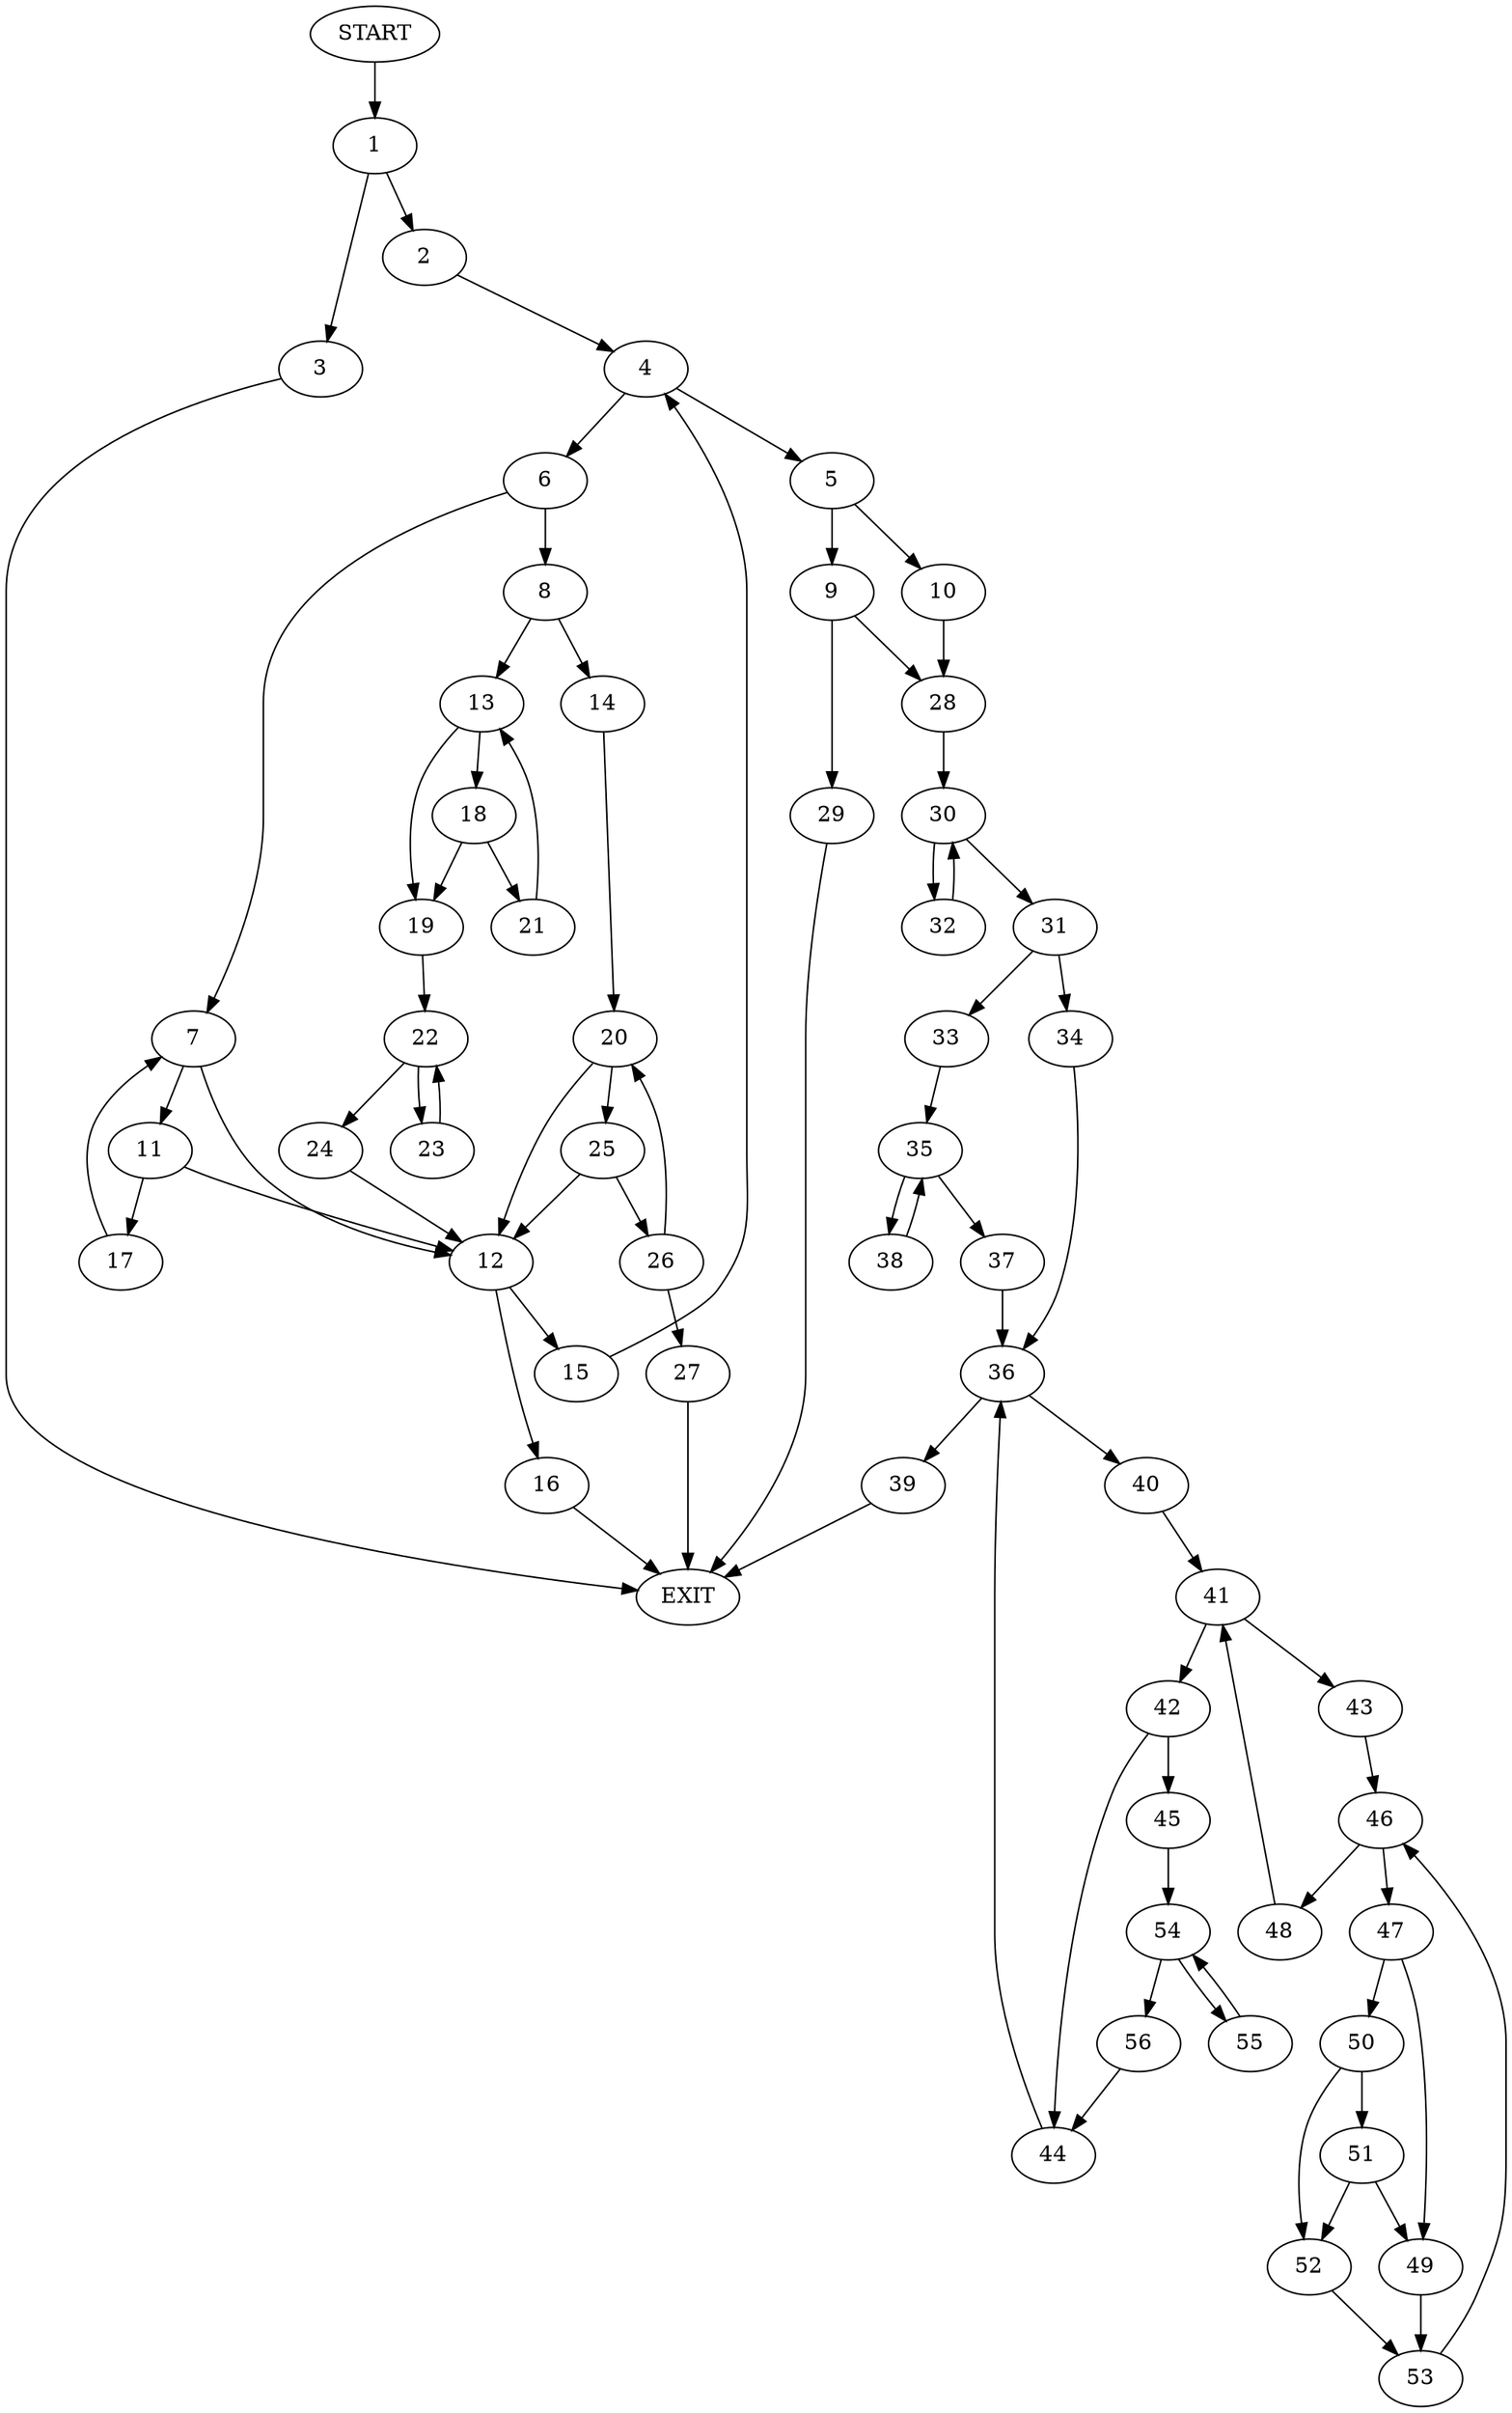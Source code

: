 digraph {
0 [label="START"]
57 [label="EXIT"]
0 -> 1
1 -> 2
1 -> 3
2 -> 4
3 -> 57
4 -> 5
4 -> 6
6 -> 7
6 -> 8
5 -> 9
5 -> 10
7 -> 11
7 -> 12
8 -> 13
8 -> 14
12 -> 15
12 -> 16
11 -> 17
11 -> 12
17 -> 7
13 -> 18
13 -> 19
14 -> 20
18 -> 21
18 -> 19
19 -> 22
21 -> 13
22 -> 23
22 -> 24
24 -> 12
23 -> 22
20 -> 12
20 -> 25
25 -> 12
25 -> 26
26 -> 20
26 -> 27
27 -> 57
16 -> 57
15 -> 4
9 -> 28
9 -> 29
10 -> 28
28 -> 30
29 -> 57
30 -> 31
30 -> 32
31 -> 33
31 -> 34
32 -> 30
33 -> 35
34 -> 36
35 -> 37
35 -> 38
37 -> 36
38 -> 35
36 -> 39
36 -> 40
40 -> 41
39 -> 57
41 -> 42
41 -> 43
42 -> 44
42 -> 45
43 -> 46
46 -> 47
46 -> 48
48 -> 41
47 -> 49
47 -> 50
50 -> 51
50 -> 52
49 -> 53
52 -> 53
51 -> 52
51 -> 49
53 -> 46
45 -> 54
44 -> 36
54 -> 55
54 -> 56
56 -> 44
55 -> 54
}
